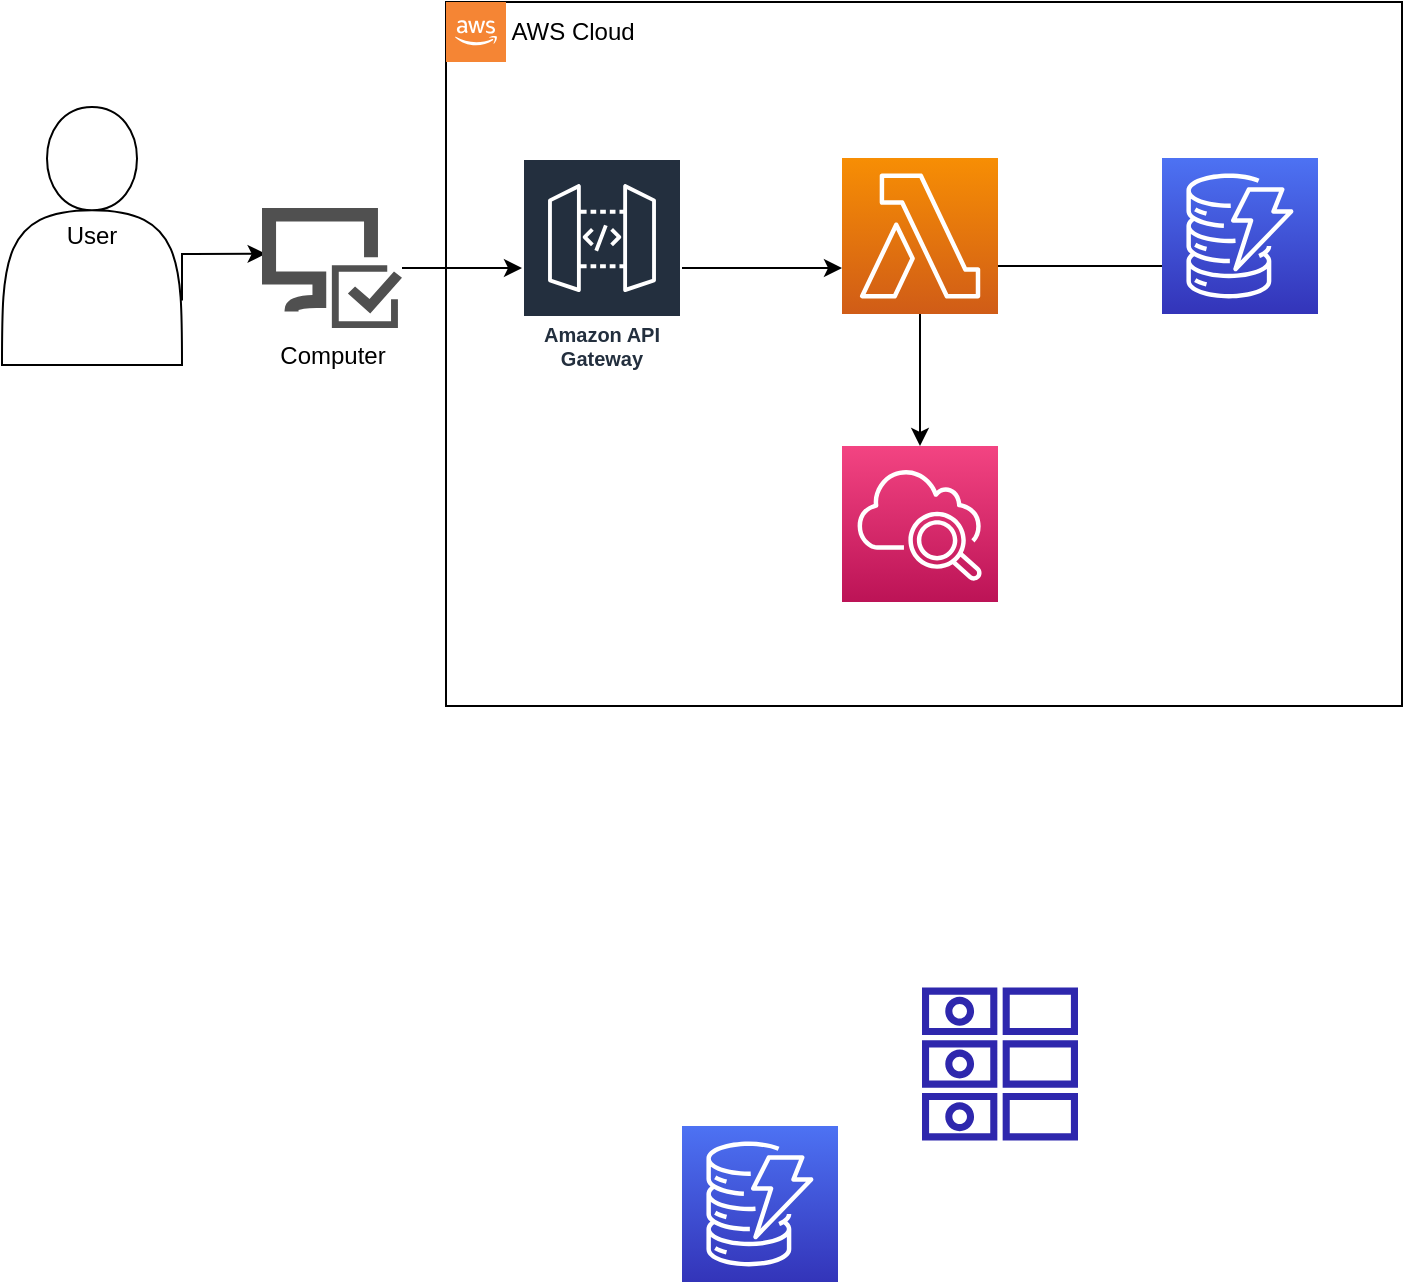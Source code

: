 <mxfile>
    <diagram id="fELG3fba9AVG-jRQD8p1" name="Página-1">
        <mxGraphModel dx="742" dy="533" grid="1" gridSize="10" guides="1" tooltips="1" connect="1" arrows="1" fold="1" page="1" pageScale="1" pageWidth="827" pageHeight="1169" math="0" shadow="0">
            <root>
                <mxCell id="0"/>
                <mxCell id="1" parent="0"/>
                <mxCell id="Jsa-TZBgNFrLXVC_sno3-20" value="" style="rounded=0;whiteSpace=wrap;html=1;strokeColor=default;fontFamily=Helvetica;fontSize=12;fontColor=default;fillColor=default;" parent="1" vertex="1">
                    <mxGeometry x="232" y="218" width="478" height="352" as="geometry"/>
                </mxCell>
                <mxCell id="Jsa-TZBgNFrLXVC_sno3-11" style="edgeStyle=orthogonalEdgeStyle;rounded=0;orthogonalLoop=1;jettySize=auto;html=1;exitX=1;exitY=0.75;exitDx=0;exitDy=0;entryX=0.026;entryY=0.382;entryDx=0;entryDy=0;entryPerimeter=0;fontFamily=Helvetica;fontSize=12;fontColor=default;" parent="1" source="Jsa-TZBgNFrLXVC_sno3-1" target="Jsa-TZBgNFrLXVC_sno3-2" edge="1">
                    <mxGeometry relative="1" as="geometry">
                        <Array as="points">
                            <mxPoint x="100" y="344"/>
                            <mxPoint x="105" y="344"/>
                        </Array>
                    </mxGeometry>
                </mxCell>
                <mxCell id="Jsa-TZBgNFrLXVC_sno3-1" value="User" style="shape=actor;whiteSpace=wrap;html=1;" parent="1" vertex="1">
                    <mxGeometry x="10" y="270.5" width="90" height="129" as="geometry"/>
                </mxCell>
                <mxCell id="Jsa-TZBgNFrLXVC_sno3-15" style="edgeStyle=orthogonalEdgeStyle;rounded=0;orthogonalLoop=1;jettySize=auto;html=1;fontFamily=Helvetica;fontSize=12;fontColor=default;" parent="1" source="Jsa-TZBgNFrLXVC_sno3-2" target="Jsa-TZBgNFrLXVC_sno3-5" edge="1">
                    <mxGeometry relative="1" as="geometry">
                        <mxPoint x="270" y="350" as="targetPoint"/>
                        <Array as="points">
                            <mxPoint x="270" y="351"/>
                            <mxPoint x="270" y="351"/>
                        </Array>
                    </mxGeometry>
                </mxCell>
                <mxCell id="Jsa-TZBgNFrLXVC_sno3-2" value="Computer" style="sketch=0;pointerEvents=1;shadow=0;dashed=0;html=1;strokeColor=none;labelPosition=center;verticalLabelPosition=bottom;verticalAlign=top;align=center;fillColor=#505050;shape=mxgraph.mscae.intune.computer_inventory" parent="1" vertex="1">
                    <mxGeometry x="140" y="321" width="70" height="60" as="geometry"/>
                </mxCell>
                <mxCell id="Jsa-TZBgNFrLXVC_sno3-18" style="edgeStyle=orthogonalEdgeStyle;rounded=0;orthogonalLoop=1;jettySize=auto;html=1;fontFamily=Helvetica;fontSize=12;fontColor=default;" parent="1" source="Jsa-TZBgNFrLXVC_sno3-4" edge="1">
                    <mxGeometry relative="1" as="geometry">
                        <Array as="points">
                            <mxPoint x="590" y="350"/>
                            <mxPoint x="590" y="350"/>
                        </Array>
                        <mxPoint x="600" y="350" as="targetPoint"/>
                    </mxGeometry>
                </mxCell>
                <mxCell id="Jsa-TZBgNFrLXVC_sno3-19" style="edgeStyle=orthogonalEdgeStyle;rounded=0;orthogonalLoop=1;jettySize=auto;html=1;exitX=0.5;exitY=1;exitDx=0;exitDy=0;exitPerimeter=0;fontFamily=Helvetica;fontSize=12;fontColor=default;" parent="1" source="Jsa-TZBgNFrLXVC_sno3-4" target="Jsa-TZBgNFrLXVC_sno3-6" edge="1">
                    <mxGeometry relative="1" as="geometry"/>
                </mxCell>
                <mxCell id="Jsa-TZBgNFrLXVC_sno3-4" value="" style="sketch=0;points=[[0,0,0],[0.25,0,0],[0.5,0,0],[0.75,0,0],[1,0,0],[0,1,0],[0.25,1,0],[0.5,1,0],[0.75,1,0],[1,1,0],[0,0.25,0],[0,0.5,0],[0,0.75,0],[1,0.25,0],[1,0.5,0],[1,0.75,0]];outlineConnect=0;fontColor=#232F3E;gradientColor=#F78E04;gradientDirection=north;fillColor=#D05C17;strokeColor=#ffffff;dashed=0;verticalLabelPosition=bottom;verticalAlign=top;align=center;html=1;fontSize=12;fontStyle=0;aspect=fixed;shape=mxgraph.aws4.resourceIcon;resIcon=mxgraph.aws4.lambda;" parent="1" vertex="1">
                    <mxGeometry x="430" y="296" width="78" height="78" as="geometry"/>
                </mxCell>
                <mxCell id="Jsa-TZBgNFrLXVC_sno3-17" style="edgeStyle=orthogonalEdgeStyle;rounded=0;orthogonalLoop=1;jettySize=auto;html=1;fontFamily=Helvetica;fontSize=12;fontColor=default;" parent="1" source="Jsa-TZBgNFrLXVC_sno3-5" edge="1">
                    <mxGeometry relative="1" as="geometry">
                        <mxPoint x="430" y="351" as="targetPoint"/>
                    </mxGeometry>
                </mxCell>
                <mxCell id="Jsa-TZBgNFrLXVC_sno3-5" value="Amazon API Gateway" style="sketch=0;outlineConnect=0;fontColor=#232F3E;gradientColor=none;strokeColor=#ffffff;fillColor=#232F3E;dashed=0;verticalLabelPosition=middle;verticalAlign=bottom;align=center;html=1;whiteSpace=wrap;fontSize=10;fontStyle=1;spacing=3;shape=mxgraph.aws4.productIcon;prIcon=mxgraph.aws4.api_gateway;" parent="1" vertex="1">
                    <mxGeometry x="270" y="296" width="80" height="110" as="geometry"/>
                </mxCell>
                <mxCell id="Jsa-TZBgNFrLXVC_sno3-6" value="" style="sketch=0;points=[[0,0,0],[0.25,0,0],[0.5,0,0],[0.75,0,0],[1,0,0],[0,1,0],[0.25,1,0],[0.5,1,0],[0.75,1,0],[1,1,0],[0,0.25,0],[0,0.5,0],[0,0.75,0],[1,0.25,0],[1,0.5,0],[1,0.75,0]];points=[[0,0,0],[0.25,0,0],[0.5,0,0],[0.75,0,0],[1,0,0],[0,1,0],[0.25,1,0],[0.5,1,0],[0.75,1,0],[1,1,0],[0,0.25,0],[0,0.5,0],[0,0.75,0],[1,0.25,0],[1,0.5,0],[1,0.75,0]];outlineConnect=0;fontColor=#232F3E;gradientColor=#F34482;gradientDirection=north;fillColor=#BC1356;strokeColor=#ffffff;dashed=0;verticalLabelPosition=bottom;verticalAlign=top;align=center;html=1;fontSize=12;fontStyle=0;aspect=fixed;shape=mxgraph.aws4.resourceIcon;resIcon=mxgraph.aws4.cloudwatch_2;" parent="1" vertex="1">
                    <mxGeometry x="430" y="440" width="78" height="78" as="geometry"/>
                </mxCell>
                <mxCell id="Jsa-TZBgNFrLXVC_sno3-21" value="AWS Cloud" style="text;html=1;resizable=0;autosize=1;align=center;verticalAlign=middle;points=[];fillColor=none;strokeColor=none;rounded=0;fontFamily=Helvetica;fontSize=12;fontColor=default;" parent="1" vertex="1">
                    <mxGeometry x="250" y="218" width="90" height="30" as="geometry"/>
                </mxCell>
                <mxCell id="2" value="" style="outlineConnect=0;dashed=0;verticalLabelPosition=bottom;verticalAlign=top;align=center;html=1;shape=mxgraph.aws3.cloud_2;fillColor=#F58534;gradientColor=none;" vertex="1" parent="1">
                    <mxGeometry x="232" y="218" width="30" height="30" as="geometry"/>
                </mxCell>
                <mxCell id="3" value="" style="sketch=0;points=[[0,0,0],[0.25,0,0],[0.5,0,0],[0.75,0,0],[1,0,0],[0,1,0],[0.25,1,0],[0.5,1,0],[0.75,1,0],[1,1,0],[0,0.25,0],[0,0.5,0],[0,0.75,0],[1,0.25,0],[1,0.5,0],[1,0.75,0]];outlineConnect=0;fontColor=#232F3E;gradientColor=#4D72F3;gradientDirection=north;fillColor=#3334B9;strokeColor=#ffffff;dashed=0;verticalLabelPosition=bottom;verticalAlign=top;align=center;html=1;fontSize=12;fontStyle=0;aspect=fixed;shape=mxgraph.aws4.resourceIcon;resIcon=mxgraph.aws4.dynamodb;" vertex="1" parent="1">
                    <mxGeometry x="590" y="296" width="78" height="78" as="geometry"/>
                </mxCell>
                <mxCell id="5" value="" style="sketch=0;points=[[0,0,0],[0.25,0,0],[0.5,0,0],[0.75,0,0],[1,0,0],[0,1,0],[0.25,1,0],[0.5,1,0],[0.75,1,0],[1,1,0],[0,0.25,0],[0,0.5,0],[0,0.75,0],[1,0.25,0],[1,0.5,0],[1,0.75,0]];outlineConnect=0;fontColor=#232F3E;gradientColor=#4D72F3;gradientDirection=north;fillColor=#3334B9;strokeColor=#ffffff;dashed=0;verticalLabelPosition=bottom;verticalAlign=top;align=center;html=1;fontSize=12;fontStyle=0;aspect=fixed;shape=mxgraph.aws4.resourceIcon;resIcon=mxgraph.aws4.dynamodb;" vertex="1" parent="1">
                    <mxGeometry x="350" y="780" width="78" height="78" as="geometry"/>
                </mxCell>
                <mxCell id="6" value="" style="sketch=0;outlineConnect=0;fontColor=#232F3E;gradientColor=none;fillColor=#2E27AD;strokeColor=none;dashed=0;verticalLabelPosition=bottom;verticalAlign=top;align=center;html=1;fontSize=12;fontStyle=0;aspect=fixed;pointerEvents=1;shape=mxgraph.aws4.attributes;" vertex="1" parent="1">
                    <mxGeometry x="470" y="710" width="78" height="78" as="geometry"/>
                </mxCell>
            </root>
        </mxGraphModel>
    </diagram>
</mxfile>